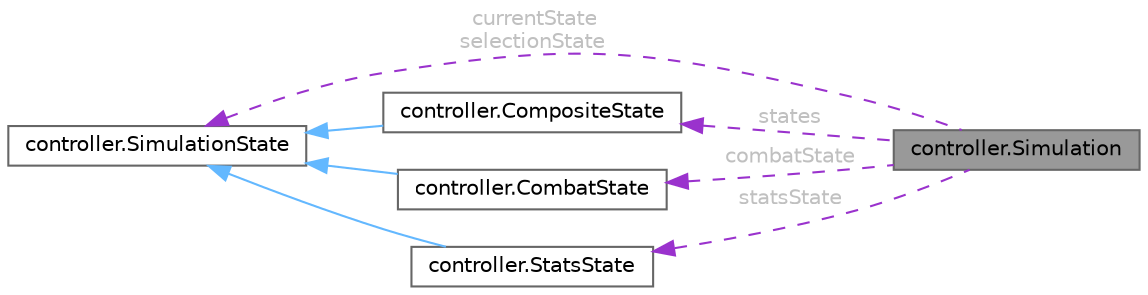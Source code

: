 digraph "controller.Simulation"
{
 // LATEX_PDF_SIZE
  bgcolor="transparent";
  edge [fontname=Helvetica,fontsize=10,labelfontname=Helvetica,labelfontsize=10];
  node [fontname=Helvetica,fontsize=10,shape=box,height=0.2,width=0.4];
  rankdir="LR";
  Node1 [id="Node000001",label="controller.Simulation",height=0.2,width=0.4,color="gray40", fillcolor="grey60", style="filled", fontcolor="black",tooltip="Simulation is the main controller class for the Javamon simulation."];
  Node2 -> Node1 [id="edge1_Node000001_Node000002",dir="back",color="darkorchid3",style="dashed",tooltip=" ",label=" states",fontcolor="grey" ];
  Node2 [id="Node000002",label="controller.CompositeState",height=0.2,width=0.4,color="gray40", fillcolor="white", style="filled",URL="$classcontroller_1_1CompositeState.html",tooltip="CompositeState is a class that is used to manage the different states of the simulation(Selection,..."];
  Node3 -> Node2 [id="edge2_Node000002_Node000003",dir="back",color="steelblue1",style="solid",tooltip=" "];
  Node3 [id="Node000003",label="controller.SimulationState",height=0.2,width=0.4,color="gray40", fillcolor="white", style="filled",URL="$interfacecontroller_1_1SimulationState.html",tooltip="SimulationState is an interface that defines the methods that all simulation states must implement."];
  Node3 -> Node1 [id="edge3_Node000001_Node000003",dir="back",color="darkorchid3",style="dashed",tooltip=" ",label=" currentState\nselectionState",fontcolor="grey" ];
  Node4 -> Node1 [id="edge4_Node000001_Node000004",dir="back",color="darkorchid3",style="dashed",tooltip=" ",label=" combatState",fontcolor="grey" ];
  Node4 [id="Node000004",label="controller.CombatState",height=0.2,width=0.4,color="gray40", fillcolor="white", style="filled",URL="$classcontroller_1_1CombatState.html",tooltip="CombatState is a class that represents the state of the simulation where the battle takes place."];
  Node3 -> Node4 [id="edge5_Node000004_Node000003",dir="back",color="steelblue1",style="solid",tooltip=" "];
  Node5 -> Node1 [id="edge6_Node000001_Node000005",dir="back",color="darkorchid3",style="dashed",tooltip=" ",label=" statsState",fontcolor="grey" ];
  Node5 [id="Node000005",label="controller.StatsState",height=0.2,width=0.4,color="gray40", fillcolor="white", style="filled",URL="$classcontroller_1_1StatsState.html",tooltip="StatsState is a class that represents the state of the simulation where the user can view the statist..."];
  Node3 -> Node5 [id="edge7_Node000005_Node000003",dir="back",color="steelblue1",style="solid",tooltip=" "];
}
